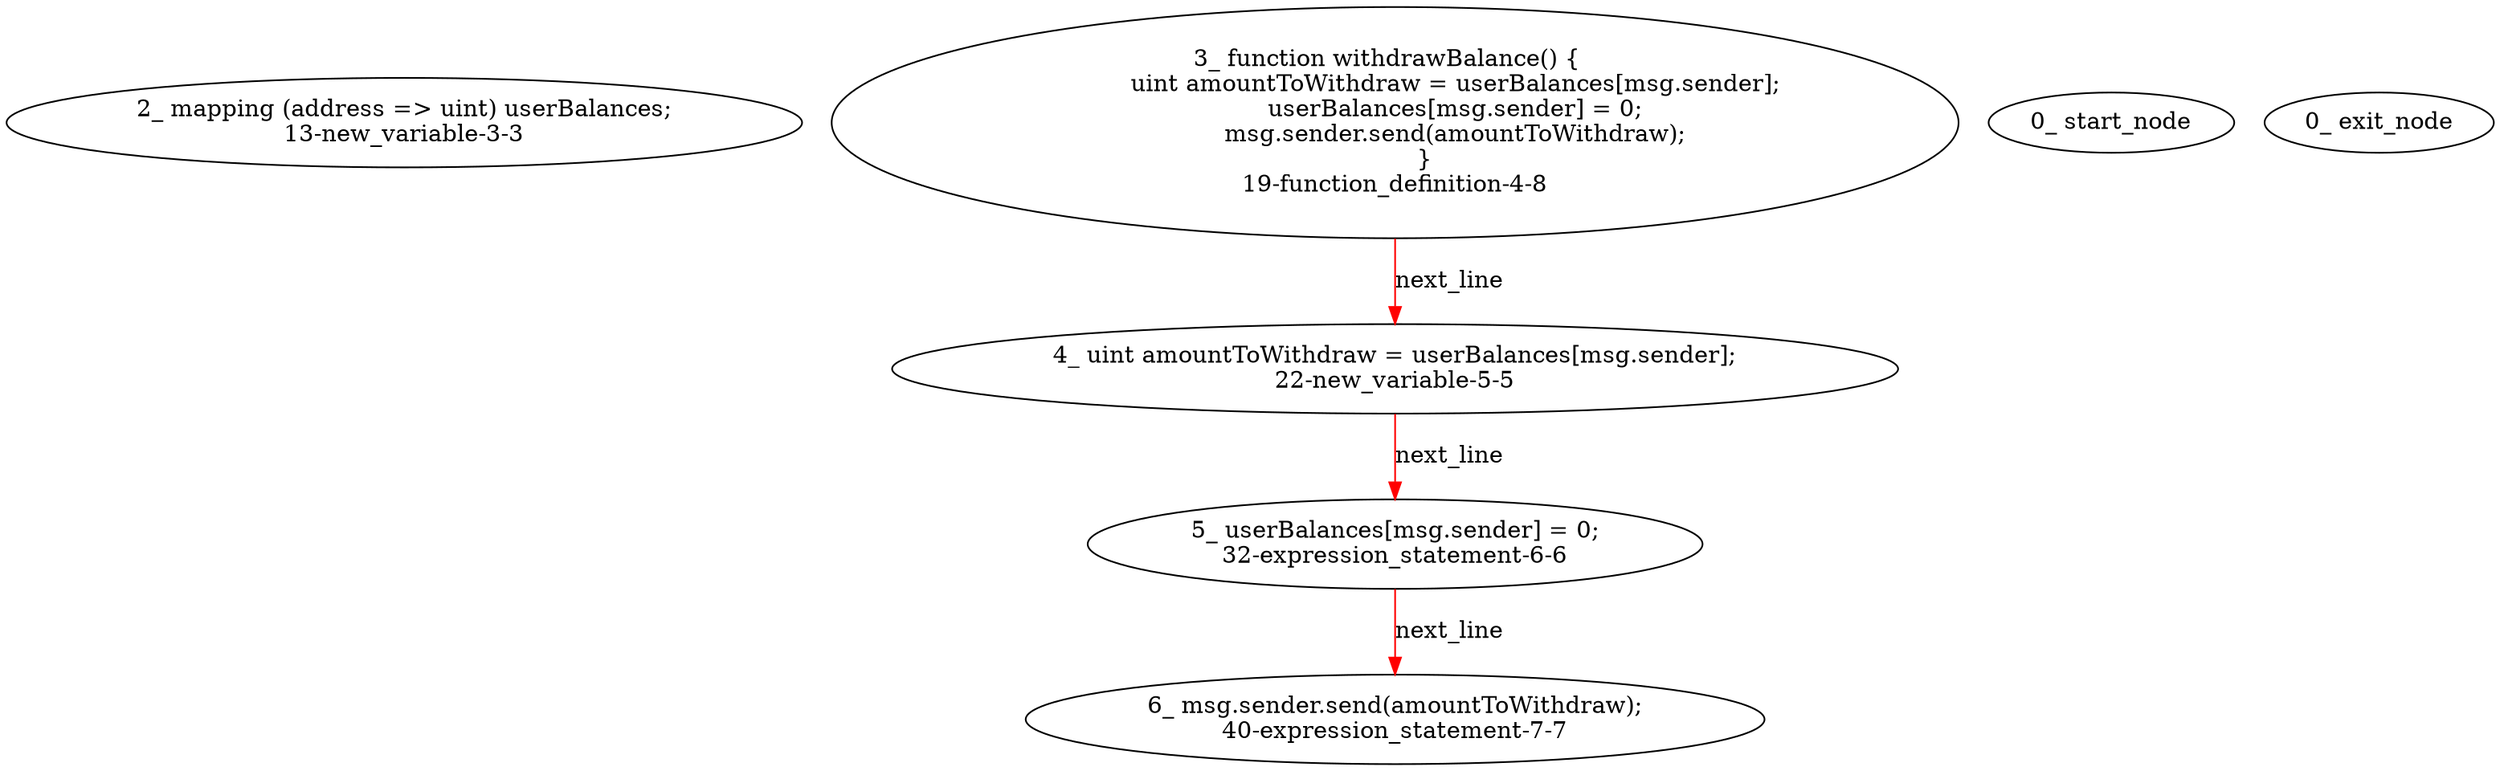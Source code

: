 digraph  {
13 [label="2_ mapping (address => uint) userBalances;\n13-new_variable-3-3", method="", type_label=new_variable];
19 [label="3_ function withdrawBalance() {  \n		uint amountToWithdraw = userBalances[msg.sender];\n		userBalances[msg.sender] = 0;\n		msg.sender.send(amountToWithdraw);\n	}\n19-function_definition-4-8", method="withdrawBalance()", type_label=function_definition];
22 [label="4_ uint amountToWithdraw = userBalances[msg.sender];\n22-new_variable-5-5", method="withdrawBalance()", type_label=new_variable];
32 [label="5_ userBalances[msg.sender] = 0;\n32-expression_statement-6-6", method="withdrawBalance()", type_label=expression_statement];
40 [label="6_ msg.sender.send(amountToWithdraw);\n40-expression_statement-7-7", method="withdrawBalance()", type_label=expression_statement];
1 [label="0_ start_node", method="", type_label=start];
2 [label="0_ exit_node", method="", type_label=exit];
19 -> 22  [color=red, controlflow_type=next_line, edge_type=CFG_edge, key=0, label=next_line];
22 -> 32  [color=red, controlflow_type=next_line, edge_type=CFG_edge, key=0, label=next_line];
32 -> 40  [color=red, controlflow_type=next_line, edge_type=CFG_edge, key=0, label=next_line];
}
